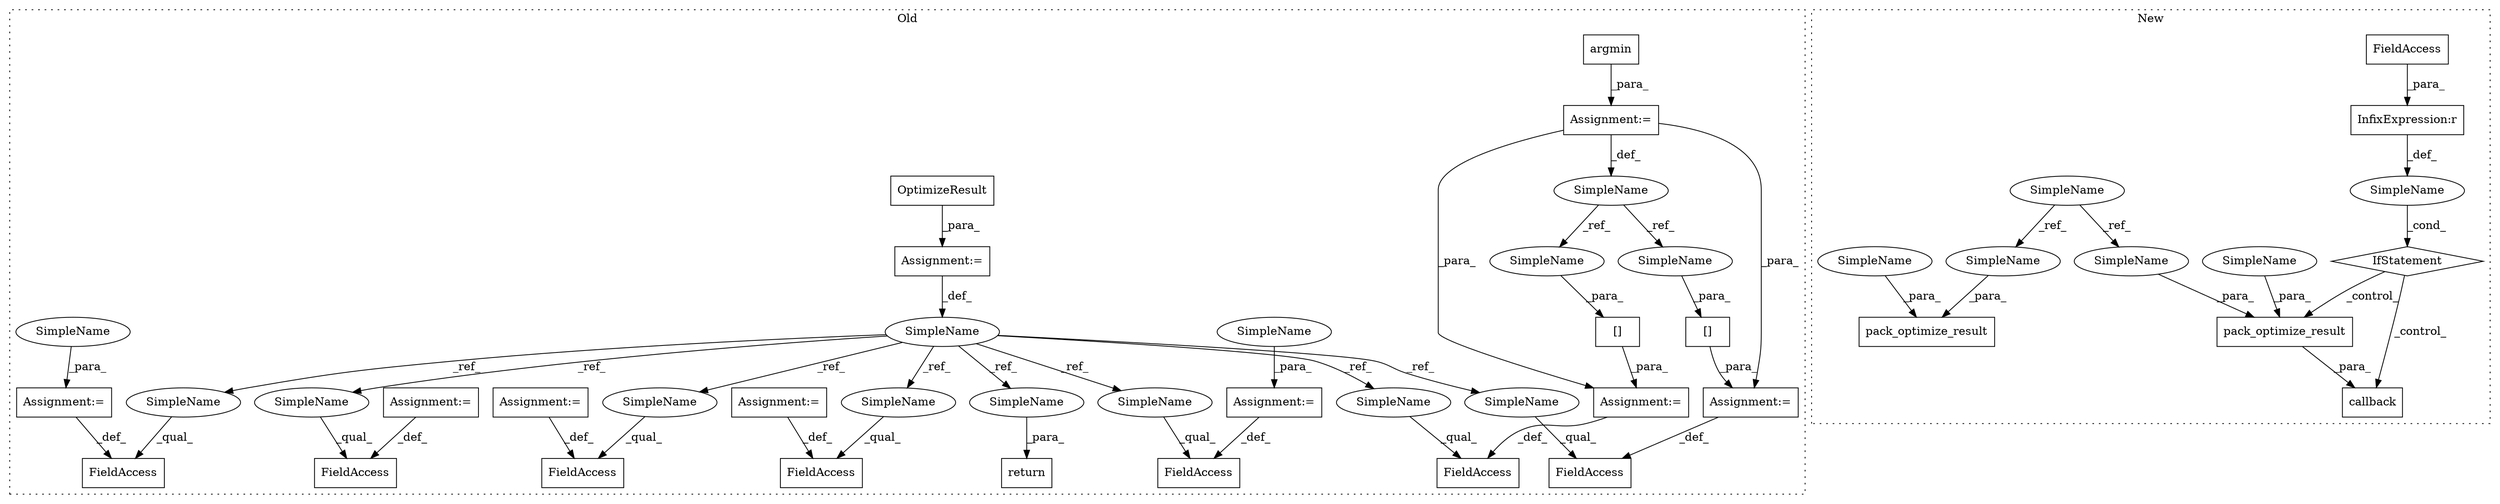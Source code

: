 digraph G {
subgraph cluster0 {
1 [label="return" a="41" s="2713" l="7" shape="box"];
3 [label="OptimizeResult" a="32" s="2481" l="16" shape="box"];
5 [label="SimpleName" a="42" s="2477" l="3" shape="ellipse"];
6 [label="FieldAccess" a="22" s="2529" l="5" shape="box"];
7 [label="argmin" a="32" s="2514,2522" l="7,1" shape="box"];
8 [label="[]" a="2" s="2556,2562" l="2,1" shape="box"];
9 [label="FieldAccess" a="22" s="2666" l="16" shape="box"];
10 [label="[]" a="2" s="2535,2541" l="2,1" shape="box"];
11 [label="SimpleName" a="42" s="2503" l="4" shape="ellipse"];
12 [label="FieldAccess" a="22" s="2609" l="10" shape="box"];
13 [label="FieldAccess" a="22" s="2645" l="9" shape="box"];
14 [label="FieldAccess" a="22" s="2692" l="9" shape="box"];
17 [label="FieldAccess" a="22" s="2548" l="7" shape="box"];
18 [label="FieldAccess" a="22" s="2569" l="13" shape="box"];
21 [label="Assignment:=" a="7" s="2507" l="1" shape="box"];
22 [label="Assignment:=" a="7" s="2480" l="1" shape="box"];
23 [label="Assignment:=" a="7" s="2682" l="1" shape="box"];
26 [label="Assignment:=" a="7" s="2701" l="1" shape="box"];
27 [label="Assignment:=" a="7" s="2534" l="1" shape="box"];
28 [label="Assignment:=" a="7" s="2555" l="1" shape="box"];
29 [label="Assignment:=" a="7" s="2654" l="1" shape="box"];
30 [label="Assignment:=" a="7" s="2619" l="1" shape="box"];
31 [label="Assignment:=" a="7" s="2582" l="1" shape="box"];
34 [label="SimpleName" a="42" s="2683" l="3" shape="ellipse"];
35 [label="SimpleName" a="42" s="2702" l="5" shape="ellipse"];
38 [label="SimpleName" a="42" s="2558" l="4" shape="ellipse"];
39 [label="SimpleName" a="42" s="2537" l="4" shape="ellipse"];
40 [label="SimpleName" a="42" s="2692" l="3" shape="ellipse"];
41 [label="SimpleName" a="42" s="2529" l="3" shape="ellipse"];
42 [label="SimpleName" a="42" s="2720" l="3" shape="ellipse"];
43 [label="SimpleName" a="42" s="2645" l="3" shape="ellipse"];
44 [label="SimpleName" a="42" s="2666" l="3" shape="ellipse"];
45 [label="SimpleName" a="42" s="2548" l="3" shape="ellipse"];
46 [label="SimpleName" a="42" s="2609" l="3" shape="ellipse"];
47 [label="SimpleName" a="42" s="2569" l="3" shape="ellipse"];
label = "Old";
style="dotted";
}
subgraph cluster1 {
2 [label="pack_optimize_result" a="32" s="2500,2565" l="21,1" shape="box"];
4 [label="InfixExpression:r" a="27" s="2471" l="4" shape="box"];
15 [label="SimpleName" a="42" s="" l="" shape="ellipse"];
16 [label="IfStatement" a="25" s="2459,2479" l="4,2" shape="diamond"];
19 [label="FieldAccess" a="22" s="2463" l="8" shape="box"];
20 [label="callback" a="32" s="2491,2566" l="9,1" shape="box"];
24 [label="SimpleName" a="42" s="709" l="3" shape="ellipse"];
25 [label="pack_optimize_result" a="32" s="2616,2656" l="21,1" shape="box"];
32 [label="SimpleName" a="42" s="2647" l="3" shape="ellipse"];
33 [label="SimpleName" a="42" s="2556" l="3" shape="ellipse"];
36 [label="SimpleName" a="42" s="2560" l="5" shape="ellipse"];
37 [label="SimpleName" a="42" s="2651" l="5" shape="ellipse"];
label = "New";
style="dotted";
}
2 -> 20 [label="_para_"];
3 -> 22 [label="_para_"];
4 -> 15 [label="_def_"];
5 -> 44 [label="_ref_"];
5 -> 43 [label="_ref_"];
5 -> 45 [label="_ref_"];
5 -> 42 [label="_ref_"];
5 -> 46 [label="_ref_"];
5 -> 41 [label="_ref_"];
5 -> 47 [label="_ref_"];
5 -> 40 [label="_ref_"];
7 -> 21 [label="_para_"];
8 -> 28 [label="_para_"];
10 -> 27 [label="_para_"];
11 -> 39 [label="_ref_"];
11 -> 38 [label="_ref_"];
15 -> 16 [label="_cond_"];
16 -> 20 [label="_control_"];
16 -> 2 [label="_control_"];
19 -> 4 [label="_para_"];
21 -> 28 [label="_para_"];
21 -> 11 [label="_def_"];
21 -> 27 [label="_para_"];
22 -> 5 [label="_def_"];
23 -> 9 [label="_def_"];
24 -> 32 [label="_ref_"];
24 -> 33 [label="_ref_"];
26 -> 14 [label="_def_"];
27 -> 6 [label="_def_"];
28 -> 17 [label="_def_"];
29 -> 13 [label="_def_"];
30 -> 12 [label="_def_"];
31 -> 18 [label="_def_"];
32 -> 25 [label="_para_"];
33 -> 2 [label="_para_"];
34 -> 23 [label="_para_"];
35 -> 26 [label="_para_"];
36 -> 2 [label="_para_"];
37 -> 25 [label="_para_"];
38 -> 8 [label="_para_"];
39 -> 10 [label="_para_"];
40 -> 14 [label="_qual_"];
41 -> 6 [label="_qual_"];
42 -> 1 [label="_para_"];
43 -> 13 [label="_qual_"];
44 -> 9 [label="_qual_"];
45 -> 17 [label="_qual_"];
46 -> 12 [label="_qual_"];
47 -> 18 [label="_qual_"];
}